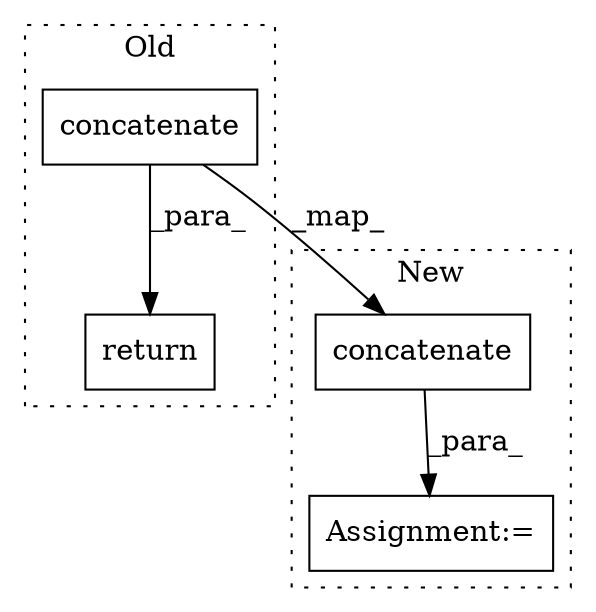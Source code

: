 digraph G {
subgraph cluster0 {
1 [label="concatenate" a="32" s="1067,1104" l="12,1" shape="box"];
4 [label="return" a="41" s="1046" l="7" shape="box"];
label = "Old";
style="dotted";
}
subgraph cluster1 {
2 [label="concatenate" a="32" s="1049,1086" l="12,1" shape="box"];
3 [label="Assignment:=" a="7" s="1034" l="1" shape="box"];
label = "New";
style="dotted";
}
1 -> 2 [label="_map_"];
1 -> 4 [label="_para_"];
2 -> 3 [label="_para_"];
}